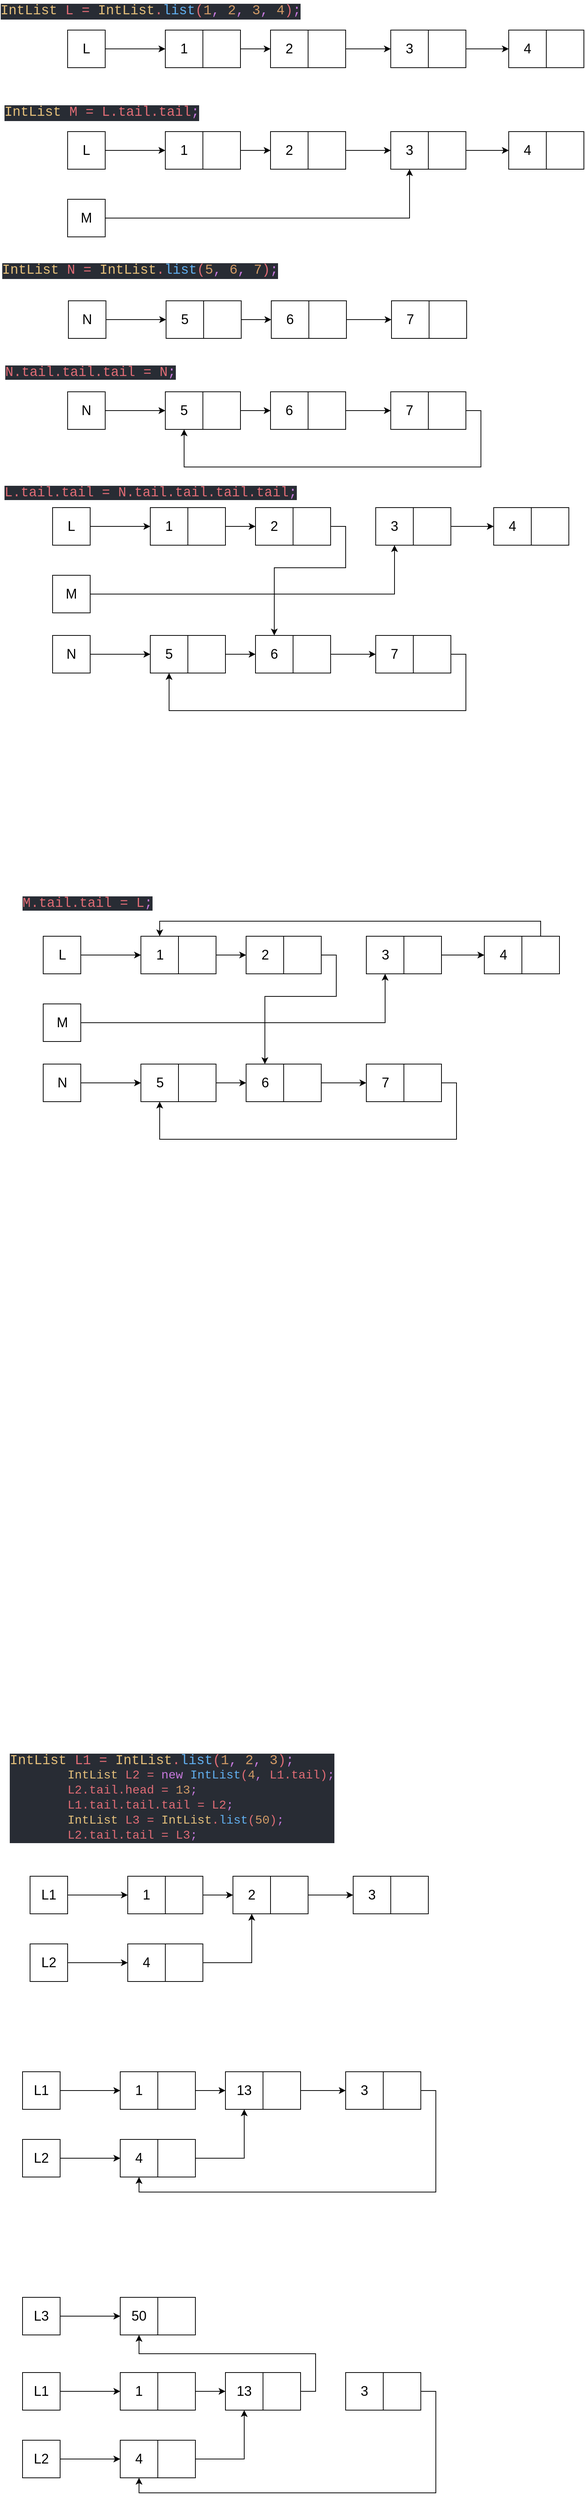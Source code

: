 <mxfile version="13.1.3">
    <diagram id="6hGFLwfOUW9BJ-s0fimq" name="Page-1">
        <mxGraphModel dx="873" dy="587" grid="1" gridSize="10" guides="1" tooltips="1" connect="1" arrows="1" fold="1" page="1" pageScale="1" pageWidth="827" pageHeight="1169" math="0" shadow="0">
            <root>
                <mxCell id="0"/>
                <mxCell id="1" parent="0"/>
                <mxCell id="6" value="" style="group;fontFamily=Helvetica;fontSize=18;" vertex="1" connectable="0" parent="1">
                    <mxGeometry x="230" y="85" width="100" height="50" as="geometry"/>
                </mxCell>
                <mxCell id="2" value="1" style="whiteSpace=wrap;html=1;fontFamily=Helvetica;fontSize=18;" vertex="1" parent="6">
                    <mxGeometry width="50" height="50" as="geometry"/>
                </mxCell>
                <mxCell id="3" value="" style="whiteSpace=wrap;html=1;fontFamily=Helvetica;fontSize=18;" vertex="1" parent="6">
                    <mxGeometry x="50" width="50" height="50" as="geometry"/>
                </mxCell>
                <mxCell id="8" value="2" style="whiteSpace=wrap;html=1;fontFamily=Helvetica;fontSize=18;" vertex="1" parent="1">
                    <mxGeometry x="370" y="85" width="50" height="50" as="geometry"/>
                </mxCell>
                <mxCell id="15" style="edgeStyle=orthogonalEdgeStyle;rounded=0;orthogonalLoop=1;jettySize=auto;html=1;exitX=1;exitY=0.5;exitDx=0;exitDy=0;entryX=0;entryY=0.5;entryDx=0;entryDy=0;fontFamily=Helvetica;fontSize=18;" edge="1" parent="1" source="9" target="10">
                    <mxGeometry relative="1" as="geometry"/>
                </mxCell>
                <mxCell id="9" value="" style="whiteSpace=wrap;html=1;fontFamily=Helvetica;fontSize=18;" vertex="1" parent="1">
                    <mxGeometry x="420" y="85" width="50" height="50" as="geometry"/>
                </mxCell>
                <mxCell id="10" value="3" style="whiteSpace=wrap;html=1;fontFamily=Helvetica;fontSize=18;" vertex="1" parent="1">
                    <mxGeometry x="530" y="85" width="50" height="50" as="geometry"/>
                </mxCell>
                <mxCell id="16" style="edgeStyle=orthogonalEdgeStyle;rounded=0;orthogonalLoop=1;jettySize=auto;html=1;exitX=1;exitY=0.5;exitDx=0;exitDy=0;entryX=0;entryY=0.5;entryDx=0;entryDy=0;fontFamily=Helvetica;fontSize=18;" edge="1" parent="1" source="11" target="12">
                    <mxGeometry relative="1" as="geometry"/>
                </mxCell>
                <mxCell id="11" value="" style="whiteSpace=wrap;html=1;fontFamily=Helvetica;fontSize=18;" vertex="1" parent="1">
                    <mxGeometry x="580" y="85" width="50" height="50" as="geometry"/>
                </mxCell>
                <mxCell id="12" value="4" style="whiteSpace=wrap;html=1;fontFamily=Helvetica;fontSize=18;" vertex="1" parent="1">
                    <mxGeometry x="687" y="85" width="50" height="50" as="geometry"/>
                </mxCell>
                <mxCell id="13" value="" style="whiteSpace=wrap;html=1;fontFamily=Helvetica;fontSize=18;" vertex="1" parent="1">
                    <mxGeometry x="737" y="85" width="50" height="50" as="geometry"/>
                </mxCell>
                <mxCell id="14" style="edgeStyle=orthogonalEdgeStyle;rounded=0;orthogonalLoop=1;jettySize=auto;html=1;entryX=0;entryY=0.5;entryDx=0;entryDy=0;fontFamily=Helvetica;fontSize=18;" edge="1" parent="1" source="3" target="8">
                    <mxGeometry relative="1" as="geometry"/>
                </mxCell>
                <mxCell id="17" value="&lt;div style=&quot;color: rgb(171 , 178 , 191) ; background-color: rgb(40 , 44 , 52) ; font-family: &amp;#34;consolas&amp;#34; , &amp;#34;courier new&amp;#34; , monospace ; line-height: 19px&quot;&gt;&lt;div&gt;&lt;font style=&quot;font-size: 18px&quot;&gt;&lt;span style=&quot;color: rgb(229 , 192 , 123)&quot;&gt;IntList&lt;/span&gt;&lt;span style=&quot;color: rgb(224 , 108 , 117)&quot;&gt;&amp;nbsp;&lt;/span&gt;&lt;span style=&quot;color: rgb(224 , 108 , 117)&quot;&gt;L&lt;/span&gt;&lt;span style=&quot;color: rgb(224 , 108 , 117)&quot;&gt;&amp;nbsp;=&amp;nbsp;&lt;/span&gt;&lt;span style=&quot;color: rgb(229 , 192 , 123)&quot;&gt;IntList&lt;/span&gt;&lt;span style=&quot;color: rgb(224 , 108 , 117)&quot;&gt;.&lt;/span&gt;&lt;span style=&quot;color: rgb(97 , 175 , 239)&quot;&gt;list&lt;/span&gt;&lt;span style=&quot;color: rgb(224 , 108 , 117)&quot;&gt;(&lt;/span&gt;&lt;span style=&quot;color: rgb(209 , 154 , 102)&quot;&gt;1&lt;/span&gt;&lt;span style=&quot;color: rgb(198 , 120 , 221)&quot;&gt;,&lt;/span&gt;&lt;span style=&quot;color: rgb(224 , 108 , 117)&quot;&gt;&amp;nbsp;&lt;/span&gt;&lt;span style=&quot;color: rgb(209 , 154 , 102)&quot;&gt;2&lt;/span&gt;&lt;span style=&quot;color: rgb(198 , 120 , 221)&quot;&gt;,&lt;/span&gt;&lt;span style=&quot;color: rgb(224 , 108 , 117)&quot;&gt;&amp;nbsp;&lt;/span&gt;&lt;span style=&quot;color: rgb(209 , 154 , 102)&quot;&gt;3&lt;/span&gt;&lt;span style=&quot;color: rgb(198 , 120 , 221)&quot;&gt;,&lt;/span&gt;&lt;span style=&quot;color: rgb(224 , 108 , 117)&quot;&gt;&amp;nbsp;&lt;/span&gt;&lt;span style=&quot;color: rgb(209 , 154 , 102)&quot;&gt;4&lt;/span&gt;&lt;span style=&quot;color: rgb(224 , 108 , 117)&quot;&gt;)&lt;/span&gt;&lt;span style=&quot;color: rgb(198 , 120 , 221)&quot;&gt;;&lt;/span&gt;&lt;/font&gt;&lt;/div&gt;&lt;div style=&quot;font-size: 14px&quot;&gt;&lt;span style=&quot;color: #e06c75&quot;&gt;&lt;/span&gt;&lt;/div&gt;&lt;/div&gt;" style="text;html=1;align=center;verticalAlign=middle;resizable=0;points=[];autosize=1;" vertex="1" parent="1">
                    <mxGeometry x="20" y="45" width="380" height="30" as="geometry"/>
                </mxCell>
                <mxCell id="18" value="&lt;div style=&quot;color: rgb(171 , 178 , 191) ; background-color: rgb(40 , 44 , 52) ; font-family: &amp;#34;consolas&amp;#34; , &amp;#34;courier new&amp;#34; , monospace ; line-height: 19px&quot;&gt;&lt;div&gt;&lt;font style=&quot;font-size: 18px&quot;&gt;&lt;span style=&quot;color: rgb(229 , 192 , 123)&quot;&gt;IntList&lt;/span&gt;&lt;span style=&quot;color: rgb(224 , 108 , 117)&quot;&gt;&amp;nbsp;&lt;/span&gt;&lt;span style=&quot;color: rgb(224 , 108 , 117)&quot;&gt;M&lt;/span&gt;&lt;span style=&quot;color: rgb(224 , 108 , 117)&quot;&gt;&amp;nbsp;=&amp;nbsp;&lt;/span&gt;&lt;span style=&quot;color: rgb(224 , 108 , 117)&quot;&gt;L&lt;/span&gt;&lt;span style=&quot;color: rgb(224 , 108 , 117)&quot;&gt;.&lt;/span&gt;&lt;span style=&quot;color: rgb(224 , 108 , 117)&quot;&gt;tail&lt;/span&gt;&lt;span style=&quot;color: rgb(224 , 108 , 117)&quot;&gt;.&lt;/span&gt;&lt;span style=&quot;color: rgb(224 , 108 , 117)&quot;&gt;tail&lt;/span&gt;&lt;span style=&quot;color: rgb(198 , 120 , 221)&quot;&gt;;&lt;/span&gt;&lt;/font&gt;&lt;/div&gt;&lt;div style=&quot;font-size: 14px&quot;&gt;&lt;span style=&quot;color: #e06c75&quot;&gt;&lt;/span&gt;&lt;/div&gt;&lt;/div&gt;" style="text;html=1;align=center;verticalAlign=middle;resizable=0;points=[];autosize=1;" vertex="1" parent="1">
                    <mxGeometry x="20" y="180" width="250" height="30" as="geometry"/>
                </mxCell>
                <mxCell id="20" style="edgeStyle=orthogonalEdgeStyle;rounded=0;orthogonalLoop=1;jettySize=auto;html=1;exitX=1;exitY=0.5;exitDx=0;exitDy=0;entryX=0;entryY=0.5;entryDx=0;entryDy=0;fontFamily=Helvetica;fontSize=18;" edge="1" parent="1" source="19" target="2">
                    <mxGeometry relative="1" as="geometry"/>
                </mxCell>
                <mxCell id="19" value="L" style="whiteSpace=wrap;html=1;fontFamily=Helvetica;fontSize=18;" vertex="1" parent="1">
                    <mxGeometry x="100" y="85" width="50" height="50" as="geometry"/>
                </mxCell>
                <mxCell id="34" value="&lt;div style=&quot;color: rgb(171 , 178 , 191) ; background-color: rgb(40 , 44 , 52) ; font-family: &amp;#34;consolas&amp;#34; , &amp;#34;courier new&amp;#34; , monospace ; line-height: 19px&quot;&gt;&lt;font style=&quot;font-size: 18px&quot;&gt;&lt;span style=&quot;color: rgb(229 , 192 , 123)&quot;&gt;IntList&lt;/span&gt;&lt;span style=&quot;color: rgb(224 , 108 , 117)&quot;&gt;&amp;nbsp;&lt;/span&gt;&lt;span style=&quot;color: rgb(224 , 108 , 117)&quot;&gt;N&lt;/span&gt;&lt;span style=&quot;color: rgb(224 , 108 , 117)&quot;&gt;&amp;nbsp;=&amp;nbsp;&lt;/span&gt;&lt;span style=&quot;color: rgb(229 , 192 , 123)&quot;&gt;IntList&lt;/span&gt;&lt;span style=&quot;color: rgb(224 , 108 , 117)&quot;&gt;.&lt;/span&gt;&lt;span style=&quot;color: rgb(97 , 175 , 239)&quot;&gt;list&lt;/span&gt;&lt;span style=&quot;color: rgb(224 , 108 , 117)&quot;&gt;(&lt;/span&gt;&lt;span style=&quot;color: rgb(209 , 154 , 102)&quot;&gt;5&lt;/span&gt;&lt;span style=&quot;color: rgb(198 , 120 , 221)&quot;&gt;,&lt;/span&gt;&lt;span style=&quot;color: rgb(224 , 108 , 117)&quot;&gt;&amp;nbsp;&lt;/span&gt;&lt;span style=&quot;color: rgb(209 , 154 , 102)&quot;&gt;6&lt;/span&gt;&lt;span style=&quot;color: rgb(198 , 120 , 221)&quot;&gt;,&lt;/span&gt;&lt;span style=&quot;color: rgb(224 , 108 , 117)&quot;&gt;&amp;nbsp;&lt;/span&gt;&lt;span style=&quot;color: rgb(209 , 154 , 102)&quot;&gt;7&lt;/span&gt;&lt;span style=&quot;color: rgb(224 , 108 , 117)&quot;&gt;)&lt;/span&gt;&lt;span style=&quot;color: rgb(198 , 120 , 221)&quot;&gt;;&lt;/span&gt;&lt;/font&gt;&lt;/div&gt;" style="text;html=1;align=center;verticalAlign=middle;resizable=0;points=[];autosize=1;" vertex="1" parent="1">
                    <mxGeometry x="21" y="390" width="350" height="30" as="geometry"/>
                </mxCell>
                <mxCell id="36" value="" style="group;fontFamily=Helvetica;fontSize=18;" vertex="1" connectable="0" parent="1">
                    <mxGeometry x="231" y="445" width="100" height="50" as="geometry"/>
                </mxCell>
                <mxCell id="37" value="5" style="whiteSpace=wrap;html=1;fontFamily=Helvetica;fontSize=18;" vertex="1" parent="36">
                    <mxGeometry width="50" height="50" as="geometry"/>
                </mxCell>
                <mxCell id="38" value="" style="whiteSpace=wrap;html=1;fontFamily=Helvetica;fontSize=18;" vertex="1" parent="36">
                    <mxGeometry x="50" width="50" height="50" as="geometry"/>
                </mxCell>
                <mxCell id="39" value="6" style="whiteSpace=wrap;html=1;fontFamily=Helvetica;fontSize=18;" vertex="1" parent="1">
                    <mxGeometry x="371" y="445" width="50" height="50" as="geometry"/>
                </mxCell>
                <mxCell id="40" style="edgeStyle=orthogonalEdgeStyle;rounded=0;orthogonalLoop=1;jettySize=auto;html=1;exitX=1;exitY=0.5;exitDx=0;exitDy=0;entryX=0;entryY=0.5;entryDx=0;entryDy=0;fontFamily=Helvetica;fontSize=18;" edge="1" parent="1" source="41" target="42">
                    <mxGeometry relative="1" as="geometry"/>
                </mxCell>
                <mxCell id="41" value="" style="whiteSpace=wrap;html=1;fontFamily=Helvetica;fontSize=18;" vertex="1" parent="1">
                    <mxGeometry x="421" y="445" width="50" height="50" as="geometry"/>
                </mxCell>
                <mxCell id="42" value="7" style="whiteSpace=wrap;html=1;fontFamily=Helvetica;fontSize=18;" vertex="1" parent="1">
                    <mxGeometry x="531" y="445" width="50" height="50" as="geometry"/>
                </mxCell>
                <mxCell id="43" value="" style="whiteSpace=wrap;html=1;fontFamily=Helvetica;fontSize=18;" vertex="1" parent="1">
                    <mxGeometry x="581" y="445" width="50" height="50" as="geometry"/>
                </mxCell>
                <mxCell id="44" style="edgeStyle=orthogonalEdgeStyle;rounded=0;orthogonalLoop=1;jettySize=auto;html=1;entryX=0;entryY=0.5;entryDx=0;entryDy=0;fontFamily=Helvetica;fontSize=18;" edge="1" parent="1" source="38" target="39">
                    <mxGeometry relative="1" as="geometry"/>
                </mxCell>
                <mxCell id="45" style="edgeStyle=orthogonalEdgeStyle;rounded=0;orthogonalLoop=1;jettySize=auto;html=1;exitX=1;exitY=0.5;exitDx=0;exitDy=0;entryX=0;entryY=0.5;entryDx=0;entryDy=0;fontFamily=Helvetica;fontSize=18;" edge="1" parent="1" source="46" target="37">
                    <mxGeometry relative="1" as="geometry"/>
                </mxCell>
                <mxCell id="46" value="N" style="whiteSpace=wrap;html=1;fontFamily=Helvetica;fontSize=18;" vertex="1" parent="1">
                    <mxGeometry x="101" y="445" width="50" height="50" as="geometry"/>
                </mxCell>
                <mxCell id="47" value="&lt;div style=&quot;color: rgb(171 , 178 , 191) ; background-color: rgb(40 , 44 , 52) ; font-family: &amp;#34;consolas&amp;#34; , &amp;#34;courier new&amp;#34; , monospace ; line-height: 19px&quot;&gt;&lt;font style=&quot;font-size: 18px&quot;&gt;&lt;span style=&quot;color: rgb(224 , 108 , 117)&quot;&gt;N&lt;/span&gt;&lt;span style=&quot;color: rgb(224 , 108 , 117)&quot;&gt;.&lt;/span&gt;&lt;span style=&quot;color: rgb(224 , 108 , 117)&quot;&gt;tail&lt;/span&gt;&lt;span style=&quot;color: rgb(224 , 108 , 117)&quot;&gt;.&lt;/span&gt;&lt;span style=&quot;color: rgb(224 , 108 , 117)&quot;&gt;tail&lt;/span&gt;&lt;span style=&quot;color: rgb(224 , 108 , 117)&quot;&gt;.&lt;/span&gt;&lt;span style=&quot;color: rgb(224 , 108 , 117)&quot;&gt;tail&lt;/span&gt;&lt;span style=&quot;color: rgb(224 , 108 , 117)&quot;&gt;&amp;nbsp;=&amp;nbsp;&lt;/span&gt;&lt;span style=&quot;color: rgb(224 , 108 , 117)&quot;&gt;N&lt;/span&gt;&lt;span style=&quot;color: rgb(198 , 120 , 221)&quot;&gt;;&lt;/span&gt;&lt;/font&gt;&lt;/div&gt;" style="text;html=1;align=center;verticalAlign=middle;resizable=0;points=[];autosize=1;fontSize=18;fontFamily=Helvetica;" vertex="1" parent="1">
                    <mxGeometry x="20" y="530" width="220" height="20" as="geometry"/>
                </mxCell>
                <mxCell id="64" value="" style="group;fontFamily=Helvetica;fontSize=18;" vertex="1" connectable="0" parent="1">
                    <mxGeometry x="230" y="566" width="100" height="50" as="geometry"/>
                </mxCell>
                <mxCell id="65" value="5" style="whiteSpace=wrap;html=1;fontFamily=Helvetica;fontSize=18;" vertex="1" parent="64">
                    <mxGeometry width="50" height="50" as="geometry"/>
                </mxCell>
                <mxCell id="66" value="" style="whiteSpace=wrap;html=1;fontFamily=Helvetica;fontSize=18;" vertex="1" parent="64">
                    <mxGeometry x="50" width="50" height="50" as="geometry"/>
                </mxCell>
                <mxCell id="67" value="6" style="whiteSpace=wrap;html=1;fontFamily=Helvetica;fontSize=18;" vertex="1" parent="1">
                    <mxGeometry x="370" y="566" width="50" height="50" as="geometry"/>
                </mxCell>
                <mxCell id="68" style="edgeStyle=orthogonalEdgeStyle;rounded=0;orthogonalLoop=1;jettySize=auto;html=1;exitX=1;exitY=0.5;exitDx=0;exitDy=0;entryX=0;entryY=0.5;entryDx=0;entryDy=0;fontFamily=Helvetica;fontSize=18;" edge="1" parent="1" source="69" target="70">
                    <mxGeometry relative="1" as="geometry"/>
                </mxCell>
                <mxCell id="69" value="" style="whiteSpace=wrap;html=1;fontFamily=Helvetica;fontSize=18;" vertex="1" parent="1">
                    <mxGeometry x="420" y="566" width="50" height="50" as="geometry"/>
                </mxCell>
                <mxCell id="70" value="7" style="whiteSpace=wrap;html=1;fontFamily=Helvetica;fontSize=18;" vertex="1" parent="1">
                    <mxGeometry x="530" y="566" width="50" height="50" as="geometry"/>
                </mxCell>
                <mxCell id="76" style="edgeStyle=orthogonalEdgeStyle;rounded=0;orthogonalLoop=1;jettySize=auto;html=1;exitX=1;exitY=0.5;exitDx=0;exitDy=0;entryX=0.5;entryY=1;entryDx=0;entryDy=0;fontFamily=Helvetica;fontSize=18;" edge="1" parent="1" source="71" target="65">
                    <mxGeometry relative="1" as="geometry">
                        <Array as="points">
                            <mxPoint x="650" y="591"/>
                            <mxPoint x="650" y="666"/>
                            <mxPoint x="255" y="666"/>
                        </Array>
                    </mxGeometry>
                </mxCell>
                <mxCell id="71" value="" style="whiteSpace=wrap;html=1;fontFamily=Helvetica;fontSize=18;" vertex="1" parent="1">
                    <mxGeometry x="580" y="566" width="50" height="50" as="geometry"/>
                </mxCell>
                <mxCell id="72" style="edgeStyle=orthogonalEdgeStyle;rounded=0;orthogonalLoop=1;jettySize=auto;html=1;entryX=0;entryY=0.5;entryDx=0;entryDy=0;fontFamily=Helvetica;fontSize=18;" edge="1" parent="1" source="66" target="67">
                    <mxGeometry relative="1" as="geometry"/>
                </mxCell>
                <mxCell id="73" style="edgeStyle=orthogonalEdgeStyle;rounded=0;orthogonalLoop=1;jettySize=auto;html=1;exitX=1;exitY=0.5;exitDx=0;exitDy=0;entryX=0;entryY=0.5;entryDx=0;entryDy=0;fontFamily=Helvetica;fontSize=18;" edge="1" parent="1" source="74" target="65">
                    <mxGeometry relative="1" as="geometry"/>
                </mxCell>
                <mxCell id="74" value="N" style="whiteSpace=wrap;html=1;fontFamily=Helvetica;fontSize=18;" vertex="1" parent="1">
                    <mxGeometry x="100" y="566" width="50" height="50" as="geometry"/>
                </mxCell>
                <mxCell id="77" value="&lt;div style=&quot;color: rgb(171 , 178 , 191) ; background-color: rgb(40 , 44 , 52) ; font-family: &amp;#34;consolas&amp;#34; , &amp;#34;courier new&amp;#34; , monospace ; line-height: 19px&quot;&gt;&lt;font style=&quot;font-size: 18px&quot;&gt;&lt;span style=&quot;color: rgb(224 , 108 , 117)&quot;&gt;L&lt;/span&gt;&lt;span style=&quot;color: rgb(224 , 108 , 117)&quot;&gt;.&lt;/span&gt;&lt;span style=&quot;color: rgb(224 , 108 , 117)&quot;&gt;tail&lt;/span&gt;&lt;span style=&quot;color: rgb(224 , 108 , 117)&quot;&gt;.&lt;/span&gt;&lt;span style=&quot;color: rgb(224 , 108 , 117)&quot;&gt;tail&lt;/span&gt;&lt;span style=&quot;color: rgb(224 , 108 , 117)&quot;&gt;&amp;nbsp;=&amp;nbsp;&lt;/span&gt;&lt;span style=&quot;color: rgb(224 , 108 , 117)&quot;&gt;N&lt;/span&gt;&lt;span style=&quot;color: rgb(224 , 108 , 117)&quot;&gt;.&lt;/span&gt;&lt;span style=&quot;color: rgb(224 , 108 , 117)&quot;&gt;tail&lt;/span&gt;&lt;span style=&quot;color: rgb(224 , 108 , 117)&quot;&gt;.&lt;/span&gt;&lt;span style=&quot;color: rgb(224 , 108 , 117)&quot;&gt;tail&lt;/span&gt;&lt;span style=&quot;color: rgb(224 , 108 , 117)&quot;&gt;.&lt;/span&gt;&lt;span style=&quot;color: rgb(224 , 108 , 117)&quot;&gt;tail&lt;/span&gt;&lt;span style=&quot;color: rgb(224 , 108 , 117)&quot;&gt;.&lt;/span&gt;&lt;span style=&quot;color: rgb(224 , 108 , 117)&quot;&gt;tail&lt;/span&gt;&lt;span style=&quot;color: rgb(198 , 120 , 221)&quot;&gt;;&lt;/span&gt;&lt;/font&gt;&lt;/div&gt;" style="text;html=1;align=center;verticalAlign=middle;resizable=0;points=[];autosize=1;fontSize=18;fontFamily=Helvetica;" vertex="1" parent="1">
                    <mxGeometry x="25" y="690" width="370" height="20" as="geometry"/>
                </mxCell>
                <mxCell id="113" value="" style="group;fontFamily=Helvetica;fontSize=18;" vertex="1" connectable="0" parent="1">
                    <mxGeometry x="230" y="220" width="100" height="50" as="geometry"/>
                </mxCell>
                <mxCell id="114" value="1" style="whiteSpace=wrap;html=1;fontFamily=Helvetica;fontSize=18;" vertex="1" parent="113">
                    <mxGeometry width="50" height="50" as="geometry"/>
                </mxCell>
                <mxCell id="115" value="" style="whiteSpace=wrap;html=1;fontFamily=Helvetica;fontSize=18;" vertex="1" parent="113">
                    <mxGeometry x="50" width="50" height="50" as="geometry"/>
                </mxCell>
                <mxCell id="116" value="2" style="whiteSpace=wrap;html=1;fontFamily=Helvetica;fontSize=18;" vertex="1" parent="1">
                    <mxGeometry x="370" y="220" width="50" height="50" as="geometry"/>
                </mxCell>
                <mxCell id="117" style="edgeStyle=orthogonalEdgeStyle;rounded=0;orthogonalLoop=1;jettySize=auto;html=1;exitX=1;exitY=0.5;exitDx=0;exitDy=0;entryX=0;entryY=0.5;entryDx=0;entryDy=0;fontFamily=Helvetica;fontSize=18;" edge="1" parent="1" source="118" target="119">
                    <mxGeometry relative="1" as="geometry"/>
                </mxCell>
                <mxCell id="118" value="" style="whiteSpace=wrap;html=1;fontFamily=Helvetica;fontSize=18;" vertex="1" parent="1">
                    <mxGeometry x="420" y="220" width="50" height="50" as="geometry"/>
                </mxCell>
                <mxCell id="119" value="3" style="whiteSpace=wrap;html=1;fontFamily=Helvetica;fontSize=18;" vertex="1" parent="1">
                    <mxGeometry x="530" y="220" width="50" height="50" as="geometry"/>
                </mxCell>
                <mxCell id="120" style="edgeStyle=orthogonalEdgeStyle;rounded=0;orthogonalLoop=1;jettySize=auto;html=1;exitX=1;exitY=0.5;exitDx=0;exitDy=0;entryX=0;entryY=0.5;entryDx=0;entryDy=0;fontFamily=Helvetica;fontSize=18;" edge="1" parent="1" source="121" target="122">
                    <mxGeometry relative="1" as="geometry"/>
                </mxCell>
                <mxCell id="121" value="" style="whiteSpace=wrap;html=1;fontFamily=Helvetica;fontSize=18;" vertex="1" parent="1">
                    <mxGeometry x="580" y="220" width="50" height="50" as="geometry"/>
                </mxCell>
                <mxCell id="122" value="4" style="whiteSpace=wrap;html=1;fontFamily=Helvetica;fontSize=18;" vertex="1" parent="1">
                    <mxGeometry x="687" y="220" width="50" height="50" as="geometry"/>
                </mxCell>
                <mxCell id="123" value="" style="whiteSpace=wrap;html=1;fontFamily=Helvetica;fontSize=18;" vertex="1" parent="1">
                    <mxGeometry x="737" y="220" width="50" height="50" as="geometry"/>
                </mxCell>
                <mxCell id="124" style="edgeStyle=orthogonalEdgeStyle;rounded=0;orthogonalLoop=1;jettySize=auto;html=1;entryX=0;entryY=0.5;entryDx=0;entryDy=0;fontFamily=Helvetica;fontSize=18;" edge="1" parent="1" source="115" target="116">
                    <mxGeometry relative="1" as="geometry"/>
                </mxCell>
                <mxCell id="125" style="edgeStyle=orthogonalEdgeStyle;rounded=0;orthogonalLoop=1;jettySize=auto;html=1;exitX=1;exitY=0.5;exitDx=0;exitDy=0;entryX=0;entryY=0.5;entryDx=0;entryDy=0;fontFamily=Helvetica;fontSize=18;" edge="1" parent="1" source="126" target="114">
                    <mxGeometry relative="1" as="geometry"/>
                </mxCell>
                <mxCell id="126" value="L" style="whiteSpace=wrap;html=1;fontFamily=Helvetica;fontSize=18;" vertex="1" parent="1">
                    <mxGeometry x="100" y="220" width="50" height="50" as="geometry"/>
                </mxCell>
                <mxCell id="129" style="edgeStyle=orthogonalEdgeStyle;rounded=0;orthogonalLoop=1;jettySize=auto;html=1;exitX=1;exitY=0.5;exitDx=0;exitDy=0;entryX=0.5;entryY=1;entryDx=0;entryDy=0;fontFamily=Helvetica;fontSize=18;" edge="1" parent="1" source="127" target="119">
                    <mxGeometry relative="1" as="geometry"/>
                </mxCell>
                <mxCell id="127" value="M" style="whiteSpace=wrap;html=1;fontFamily=Helvetica;fontSize=18;" vertex="1" parent="1">
                    <mxGeometry x="100" y="310" width="50" height="50" as="geometry"/>
                </mxCell>
                <mxCell id="130" value="" style="group;fontFamily=Helvetica;fontSize=18;" vertex="1" connectable="0" parent="1">
                    <mxGeometry x="210" y="720" width="100" height="50" as="geometry"/>
                </mxCell>
                <mxCell id="131" value="1" style="whiteSpace=wrap;html=1;fontFamily=Helvetica;fontSize=18;" vertex="1" parent="130">
                    <mxGeometry width="50" height="50" as="geometry"/>
                </mxCell>
                <mxCell id="132" value="" style="whiteSpace=wrap;html=1;fontFamily=Helvetica;fontSize=18;" vertex="1" parent="130">
                    <mxGeometry x="50" width="50" height="50" as="geometry"/>
                </mxCell>
                <mxCell id="133" value="2" style="whiteSpace=wrap;html=1;fontFamily=Helvetica;fontSize=18;" vertex="1" parent="1">
                    <mxGeometry x="350" y="720" width="50" height="50" as="geometry"/>
                </mxCell>
                <mxCell id="134" style="edgeStyle=orthogonalEdgeStyle;rounded=0;orthogonalLoop=1;jettySize=auto;html=1;exitX=1;exitY=0.5;exitDx=0;exitDy=0;entryX=0.5;entryY=0;entryDx=0;entryDy=0;fontFamily=Helvetica;fontSize=18;" edge="1" parent="1" source="135" target="149">
                    <mxGeometry relative="1" as="geometry">
                        <Array as="points">
                            <mxPoint x="470" y="745"/>
                            <mxPoint x="470" y="800"/>
                            <mxPoint x="375" y="800"/>
                        </Array>
                    </mxGeometry>
                </mxCell>
                <mxCell id="135" value="" style="whiteSpace=wrap;html=1;fontFamily=Helvetica;fontSize=18;" vertex="1" parent="1">
                    <mxGeometry x="400" y="720" width="50" height="50" as="geometry"/>
                </mxCell>
                <mxCell id="136" value="3" style="whiteSpace=wrap;html=1;fontFamily=Helvetica;fontSize=18;" vertex="1" parent="1">
                    <mxGeometry x="510" y="720" width="50" height="50" as="geometry"/>
                </mxCell>
                <mxCell id="137" style="edgeStyle=orthogonalEdgeStyle;rounded=0;orthogonalLoop=1;jettySize=auto;html=1;exitX=1;exitY=0.5;exitDx=0;exitDy=0;entryX=0;entryY=0.5;entryDx=0;entryDy=0;fontFamily=Helvetica;fontSize=18;" edge="1" parent="1" source="138" target="139">
                    <mxGeometry relative="1" as="geometry"/>
                </mxCell>
                <mxCell id="138" value="" style="whiteSpace=wrap;html=1;fontFamily=Helvetica;fontSize=18;" vertex="1" parent="1">
                    <mxGeometry x="560" y="720" width="50" height="50" as="geometry"/>
                </mxCell>
                <mxCell id="139" value="4" style="whiteSpace=wrap;html=1;fontFamily=Helvetica;fontSize=18;" vertex="1" parent="1">
                    <mxGeometry x="667" y="720" width="50" height="50" as="geometry"/>
                </mxCell>
                <mxCell id="140" value="" style="whiteSpace=wrap;html=1;fontFamily=Helvetica;fontSize=18;" vertex="1" parent="1">
                    <mxGeometry x="717" y="720" width="50" height="50" as="geometry"/>
                </mxCell>
                <mxCell id="141" style="edgeStyle=orthogonalEdgeStyle;rounded=0;orthogonalLoop=1;jettySize=auto;html=1;entryX=0;entryY=0.5;entryDx=0;entryDy=0;fontFamily=Helvetica;fontSize=18;" edge="1" parent="1" source="132" target="133">
                    <mxGeometry relative="1" as="geometry"/>
                </mxCell>
                <mxCell id="142" style="edgeStyle=orthogonalEdgeStyle;rounded=0;orthogonalLoop=1;jettySize=auto;html=1;exitX=1;exitY=0.5;exitDx=0;exitDy=0;entryX=0;entryY=0.5;entryDx=0;entryDy=0;fontFamily=Helvetica;fontSize=18;" edge="1" parent="1" source="143" target="131">
                    <mxGeometry relative="1" as="geometry"/>
                </mxCell>
                <mxCell id="143" value="L" style="whiteSpace=wrap;html=1;fontFamily=Helvetica;fontSize=18;" vertex="1" parent="1">
                    <mxGeometry x="80" y="720" width="50" height="50" as="geometry"/>
                </mxCell>
                <mxCell id="144" style="edgeStyle=orthogonalEdgeStyle;rounded=0;orthogonalLoop=1;jettySize=auto;html=1;exitX=1;exitY=0.5;exitDx=0;exitDy=0;entryX=0.5;entryY=1;entryDx=0;entryDy=0;fontFamily=Helvetica;fontSize=18;" edge="1" parent="1" source="145" target="136">
                    <mxGeometry relative="1" as="geometry"/>
                </mxCell>
                <mxCell id="145" value="M" style="whiteSpace=wrap;html=1;fontFamily=Helvetica;fontSize=18;" vertex="1" parent="1">
                    <mxGeometry x="80" y="810" width="50" height="50" as="geometry"/>
                </mxCell>
                <mxCell id="146" value="" style="group;fontFamily=Helvetica;fontSize=18;" vertex="1" connectable="0" parent="1">
                    <mxGeometry x="210" y="890" width="100" height="50" as="geometry"/>
                </mxCell>
                <mxCell id="147" value="5" style="whiteSpace=wrap;html=1;fontFamily=Helvetica;fontSize=18;" vertex="1" parent="146">
                    <mxGeometry width="50" height="50" as="geometry"/>
                </mxCell>
                <mxCell id="148" value="" style="whiteSpace=wrap;html=1;fontFamily=Helvetica;fontSize=18;" vertex="1" parent="146">
                    <mxGeometry x="50" width="50" height="50" as="geometry"/>
                </mxCell>
                <mxCell id="149" value="6" style="whiteSpace=wrap;html=1;fontFamily=Helvetica;fontSize=18;" vertex="1" parent="1">
                    <mxGeometry x="350" y="890" width="50" height="50" as="geometry"/>
                </mxCell>
                <mxCell id="150" style="edgeStyle=orthogonalEdgeStyle;rounded=0;orthogonalLoop=1;jettySize=auto;html=1;exitX=1;exitY=0.5;exitDx=0;exitDy=0;entryX=0;entryY=0.5;entryDx=0;entryDy=0;fontFamily=Helvetica;fontSize=18;" edge="1" parent="1" source="151" target="152">
                    <mxGeometry relative="1" as="geometry"/>
                </mxCell>
                <mxCell id="151" value="" style="whiteSpace=wrap;html=1;fontFamily=Helvetica;fontSize=18;" vertex="1" parent="1">
                    <mxGeometry x="400" y="890" width="50" height="50" as="geometry"/>
                </mxCell>
                <mxCell id="152" value="7" style="whiteSpace=wrap;html=1;fontFamily=Helvetica;fontSize=18;" vertex="1" parent="1">
                    <mxGeometry x="510" y="890" width="50" height="50" as="geometry"/>
                </mxCell>
                <mxCell id="153" style="edgeStyle=orthogonalEdgeStyle;rounded=0;orthogonalLoop=1;jettySize=auto;html=1;exitX=1;exitY=0.5;exitDx=0;exitDy=0;entryX=0.5;entryY=1;entryDx=0;entryDy=0;fontFamily=Helvetica;fontSize=18;" edge="1" parent="1" source="154" target="147">
                    <mxGeometry relative="1" as="geometry">
                        <Array as="points">
                            <mxPoint x="630" y="915"/>
                            <mxPoint x="630" y="990"/>
                            <mxPoint x="235" y="990"/>
                        </Array>
                    </mxGeometry>
                </mxCell>
                <mxCell id="154" value="" style="whiteSpace=wrap;html=1;fontFamily=Helvetica;fontSize=18;" vertex="1" parent="1">
                    <mxGeometry x="560" y="890" width="50" height="50" as="geometry"/>
                </mxCell>
                <mxCell id="155" style="edgeStyle=orthogonalEdgeStyle;rounded=0;orthogonalLoop=1;jettySize=auto;html=1;entryX=0;entryY=0.5;entryDx=0;entryDy=0;fontFamily=Helvetica;fontSize=18;" edge="1" parent="1" source="148" target="149">
                    <mxGeometry relative="1" as="geometry"/>
                </mxCell>
                <mxCell id="156" style="edgeStyle=orthogonalEdgeStyle;rounded=0;orthogonalLoop=1;jettySize=auto;html=1;exitX=1;exitY=0.5;exitDx=0;exitDy=0;entryX=0;entryY=0.5;entryDx=0;entryDy=0;fontFamily=Helvetica;fontSize=18;" edge="1" parent="1" source="157" target="147">
                    <mxGeometry relative="1" as="geometry"/>
                </mxCell>
                <mxCell id="157" value="N" style="whiteSpace=wrap;html=1;fontFamily=Helvetica;fontSize=18;" vertex="1" parent="1">
                    <mxGeometry x="80" y="890" width="50" height="50" as="geometry"/>
                </mxCell>
                <mxCell id="158" value="&lt;div style=&quot;color: rgb(171 , 178 , 191) ; background-color: rgb(40 , 44 , 52) ; font-family: &amp;#34;consolas&amp;#34; , &amp;#34;courier new&amp;#34; , monospace ; font-weight: normal ; line-height: 19px&quot;&gt;&lt;div&gt;&lt;font style=&quot;font-size: 18px&quot;&gt;&lt;span style=&quot;color: rgb(224 , 108 , 117)&quot;&gt;M&lt;/span&gt;&lt;span style=&quot;color: rgb(224 , 108 , 117)&quot;&gt;.&lt;/span&gt;&lt;span style=&quot;color: rgb(224 , 108 , 117)&quot;&gt;tail&lt;/span&gt;&lt;span style=&quot;color: rgb(224 , 108 , 117)&quot;&gt;.&lt;/span&gt;&lt;span style=&quot;color: rgb(224 , 108 , 117)&quot;&gt;tail&lt;/span&gt;&lt;span style=&quot;color: rgb(224 , 108 , 117)&quot;&gt;&amp;nbsp;=&amp;nbsp;&lt;/span&gt;&lt;span style=&quot;color: rgb(224 , 108 , 117)&quot;&gt;L&lt;/span&gt;&lt;span style=&quot;color: rgb(198 , 120 , 221)&quot;&gt;;&lt;/span&gt;&lt;/font&gt;&lt;/div&gt;&lt;div style=&quot;font-size: 14px&quot;&gt;&lt;span style=&quot;color: #e06c75&quot;&gt;&lt;/span&gt;&lt;/div&gt;&lt;/div&gt;" style="text;whiteSpace=wrap;html=1;fontSize=18;fontFamily=Helvetica;" vertex="1" parent="1">
                    <mxGeometry x="37.5" y="1230" width="210" height="30" as="geometry"/>
                </mxCell>
                <mxCell id="160" value="" style="group;fontFamily=Helvetica;fontSize=18;" vertex="1" connectable="0" parent="1">
                    <mxGeometry x="197.5" y="1290" width="100" height="50" as="geometry"/>
                </mxCell>
                <mxCell id="161" value="1" style="whiteSpace=wrap;html=1;fontFamily=Helvetica;fontSize=18;" vertex="1" parent="160">
                    <mxGeometry width="50" height="50" as="geometry"/>
                </mxCell>
                <mxCell id="162" value="" style="whiteSpace=wrap;html=1;fontFamily=Helvetica;fontSize=18;" vertex="1" parent="160">
                    <mxGeometry x="50" width="50" height="50" as="geometry"/>
                </mxCell>
                <mxCell id="163" value="2" style="whiteSpace=wrap;html=1;fontFamily=Helvetica;fontSize=18;" vertex="1" parent="1">
                    <mxGeometry x="337.5" y="1290" width="50" height="50" as="geometry"/>
                </mxCell>
                <mxCell id="164" style="edgeStyle=orthogonalEdgeStyle;rounded=0;orthogonalLoop=1;jettySize=auto;html=1;exitX=1;exitY=0.5;exitDx=0;exitDy=0;entryX=0.5;entryY=0;entryDx=0;entryDy=0;fontFamily=Helvetica;fontSize=18;" edge="1" parent="1" source="165" target="179">
                    <mxGeometry relative="1" as="geometry">
                        <Array as="points">
                            <mxPoint x="457.5" y="1315"/>
                            <mxPoint x="457.5" y="1370"/>
                            <mxPoint x="362.5" y="1370"/>
                        </Array>
                    </mxGeometry>
                </mxCell>
                <mxCell id="165" value="" style="whiteSpace=wrap;html=1;fontFamily=Helvetica;fontSize=18;" vertex="1" parent="1">
                    <mxGeometry x="387.5" y="1290" width="50" height="50" as="geometry"/>
                </mxCell>
                <mxCell id="166" value="3" style="whiteSpace=wrap;html=1;fontFamily=Helvetica;fontSize=18;" vertex="1" parent="1">
                    <mxGeometry x="497.5" y="1290" width="50" height="50" as="geometry"/>
                </mxCell>
                <mxCell id="167" style="edgeStyle=orthogonalEdgeStyle;rounded=0;orthogonalLoop=1;jettySize=auto;html=1;exitX=1;exitY=0.5;exitDx=0;exitDy=0;entryX=0;entryY=0.5;entryDx=0;entryDy=0;fontFamily=Helvetica;fontSize=18;" edge="1" parent="1" source="168" target="169">
                    <mxGeometry relative="1" as="geometry"/>
                </mxCell>
                <mxCell id="168" value="" style="whiteSpace=wrap;html=1;fontFamily=Helvetica;fontSize=18;" vertex="1" parent="1">
                    <mxGeometry x="547.5" y="1290" width="50" height="50" as="geometry"/>
                </mxCell>
                <mxCell id="169" value="4" style="whiteSpace=wrap;html=1;fontFamily=Helvetica;fontSize=18;" vertex="1" parent="1">
                    <mxGeometry x="654.5" y="1290" width="50" height="50" as="geometry"/>
                </mxCell>
                <mxCell id="188" style="edgeStyle=orthogonalEdgeStyle;rounded=0;orthogonalLoop=1;jettySize=auto;html=1;exitX=0.5;exitY=0;exitDx=0;exitDy=0;entryX=0.5;entryY=0;entryDx=0;entryDy=0;fontFamily=Helvetica;fontSize=18;" edge="1" parent="1" source="170" target="161">
                    <mxGeometry relative="1" as="geometry"/>
                </mxCell>
                <mxCell id="170" value="" style="whiteSpace=wrap;html=1;fontFamily=Helvetica;fontSize=18;" vertex="1" parent="1">
                    <mxGeometry x="704.5" y="1290" width="50" height="50" as="geometry"/>
                </mxCell>
                <mxCell id="171" style="edgeStyle=orthogonalEdgeStyle;rounded=0;orthogonalLoop=1;jettySize=auto;html=1;entryX=0;entryY=0.5;entryDx=0;entryDy=0;fontFamily=Helvetica;fontSize=18;" edge="1" parent="1" source="162" target="163">
                    <mxGeometry relative="1" as="geometry"/>
                </mxCell>
                <mxCell id="172" style="edgeStyle=orthogonalEdgeStyle;rounded=0;orthogonalLoop=1;jettySize=auto;html=1;exitX=1;exitY=0.5;exitDx=0;exitDy=0;entryX=0;entryY=0.5;entryDx=0;entryDy=0;fontFamily=Helvetica;fontSize=18;" edge="1" parent="1" source="173" target="161">
                    <mxGeometry relative="1" as="geometry"/>
                </mxCell>
                <mxCell id="173" value="L" style="whiteSpace=wrap;html=1;fontFamily=Helvetica;fontSize=18;" vertex="1" parent="1">
                    <mxGeometry x="67.5" y="1290" width="50" height="50" as="geometry"/>
                </mxCell>
                <mxCell id="174" style="edgeStyle=orthogonalEdgeStyle;rounded=0;orthogonalLoop=1;jettySize=auto;html=1;exitX=1;exitY=0.5;exitDx=0;exitDy=0;entryX=0.5;entryY=1;entryDx=0;entryDy=0;fontFamily=Helvetica;fontSize=18;" edge="1" parent="1" source="175" target="166">
                    <mxGeometry relative="1" as="geometry"/>
                </mxCell>
                <mxCell id="175" value="M" style="whiteSpace=wrap;html=1;fontFamily=Helvetica;fontSize=18;" vertex="1" parent="1">
                    <mxGeometry x="67.5" y="1380" width="50" height="50" as="geometry"/>
                </mxCell>
                <mxCell id="176" value="" style="group;fontFamily=Helvetica;fontSize=18;" vertex="1" connectable="0" parent="1">
                    <mxGeometry x="197.5" y="1460" width="100" height="50" as="geometry"/>
                </mxCell>
                <mxCell id="177" value="5" style="whiteSpace=wrap;html=1;fontFamily=Helvetica;fontSize=18;" vertex="1" parent="176">
                    <mxGeometry width="50" height="50" as="geometry"/>
                </mxCell>
                <mxCell id="178" value="" style="whiteSpace=wrap;html=1;fontFamily=Helvetica;fontSize=18;" vertex="1" parent="176">
                    <mxGeometry x="50" width="50" height="50" as="geometry"/>
                </mxCell>
                <mxCell id="179" value="6" style="whiteSpace=wrap;html=1;fontFamily=Helvetica;fontSize=18;" vertex="1" parent="1">
                    <mxGeometry x="337.5" y="1460" width="50" height="50" as="geometry"/>
                </mxCell>
                <mxCell id="180" style="edgeStyle=orthogonalEdgeStyle;rounded=0;orthogonalLoop=1;jettySize=auto;html=1;exitX=1;exitY=0.5;exitDx=0;exitDy=0;entryX=0;entryY=0.5;entryDx=0;entryDy=0;fontFamily=Helvetica;fontSize=18;" edge="1" parent="1" source="181" target="182">
                    <mxGeometry relative="1" as="geometry"/>
                </mxCell>
                <mxCell id="181" value="" style="whiteSpace=wrap;html=1;fontFamily=Helvetica;fontSize=18;" vertex="1" parent="1">
                    <mxGeometry x="387.5" y="1460" width="50" height="50" as="geometry"/>
                </mxCell>
                <mxCell id="182" value="7" style="whiteSpace=wrap;html=1;fontFamily=Helvetica;fontSize=18;" vertex="1" parent="1">
                    <mxGeometry x="497.5" y="1460" width="50" height="50" as="geometry"/>
                </mxCell>
                <mxCell id="183" style="edgeStyle=orthogonalEdgeStyle;rounded=0;orthogonalLoop=1;jettySize=auto;html=1;exitX=1;exitY=0.5;exitDx=0;exitDy=0;entryX=0.5;entryY=1;entryDx=0;entryDy=0;fontFamily=Helvetica;fontSize=18;" edge="1" parent="1" source="184" target="177">
                    <mxGeometry relative="1" as="geometry">
                        <Array as="points">
                            <mxPoint x="617.5" y="1485"/>
                            <mxPoint x="617.5" y="1560"/>
                            <mxPoint x="222.5" y="1560"/>
                        </Array>
                    </mxGeometry>
                </mxCell>
                <mxCell id="184" value="" style="whiteSpace=wrap;html=1;fontFamily=Helvetica;fontSize=18;" vertex="1" parent="1">
                    <mxGeometry x="547.5" y="1460" width="50" height="50" as="geometry"/>
                </mxCell>
                <mxCell id="185" style="edgeStyle=orthogonalEdgeStyle;rounded=0;orthogonalLoop=1;jettySize=auto;html=1;entryX=0;entryY=0.5;entryDx=0;entryDy=0;fontFamily=Helvetica;fontSize=18;" edge="1" parent="1" source="178" target="179">
                    <mxGeometry relative="1" as="geometry"/>
                </mxCell>
                <mxCell id="186" style="edgeStyle=orthogonalEdgeStyle;rounded=0;orthogonalLoop=1;jettySize=auto;html=1;exitX=1;exitY=0.5;exitDx=0;exitDy=0;entryX=0;entryY=0.5;entryDx=0;entryDy=0;fontFamily=Helvetica;fontSize=18;" edge="1" parent="1" source="187" target="177">
                    <mxGeometry relative="1" as="geometry"/>
                </mxCell>
                <mxCell id="187" value="N" style="whiteSpace=wrap;html=1;fontFamily=Helvetica;fontSize=18;" vertex="1" parent="1">
                    <mxGeometry x="67.5" y="1460" width="50" height="50" as="geometry"/>
                </mxCell>
                <mxCell id="189" value="&lt;div style=&quot;color: rgb(171 , 178 , 191) ; background-color: rgb(40 , 44 , 52) ; font-family: &amp;#34;consolas&amp;#34; , &amp;#34;courier new&amp;#34; , monospace ; font-weight: normal ; line-height: 19px&quot;&gt;&lt;div&gt;&lt;font style=&quot;font-size: 18px&quot;&gt;&lt;span style=&quot;color: rgb(229 , 192 , 123)&quot;&gt;IntList&lt;/span&gt;&lt;span style=&quot;color: rgb(224 , 108 , 117)&quot;&gt;&amp;nbsp;&lt;/span&gt;&lt;span style=&quot;color: rgb(224 , 108 , 117)&quot;&gt;L1&lt;/span&gt;&lt;span style=&quot;color: rgb(224 , 108 , 117)&quot;&gt;&amp;nbsp;=&amp;nbsp;&lt;/span&gt;&lt;span style=&quot;color: rgb(229 , 192 , 123)&quot;&gt;IntList&lt;/span&gt;&lt;span style=&quot;color: rgb(224 , 108 , 117)&quot;&gt;.&lt;/span&gt;&lt;span style=&quot;color: rgb(97 , 175 , 239)&quot;&gt;list&lt;/span&gt;&lt;span style=&quot;color: rgb(224 , 108 , 117)&quot;&gt;(&lt;/span&gt;&lt;span style=&quot;color: rgb(209 , 154 , 102)&quot;&gt;1&lt;/span&gt;&lt;span style=&quot;color: rgb(198 , 120 , 221)&quot;&gt;,&lt;/span&gt;&lt;span style=&quot;color: rgb(224 , 108 , 117)&quot;&gt;&amp;nbsp;&lt;/span&gt;&lt;span style=&quot;color: rgb(209 , 154 , 102)&quot;&gt;2&lt;/span&gt;&lt;span style=&quot;color: rgb(198 , 120 , 221)&quot;&gt;,&lt;/span&gt;&lt;span style=&quot;color: rgb(224 , 108 , 117)&quot;&gt;&amp;nbsp;&lt;/span&gt;&lt;span style=&quot;color: rgb(209 , 154 , 102)&quot;&gt;3&lt;/span&gt;&lt;span style=&quot;color: rgb(224 , 108 , 117)&quot;&gt;)&lt;/span&gt;&lt;span style=&quot;color: rgb(198 , 120 , 221)&quot;&gt;;&lt;/span&gt;&lt;/font&gt;&lt;/div&gt;&lt;div&gt;&lt;font size=&quot;3&quot;&gt;&lt;span style=&quot;color: #e06c75&quot;&gt;&amp;nbsp;&amp;nbsp;&amp;nbsp;&amp;nbsp;&amp;nbsp;&amp;nbsp;&amp;nbsp;&amp;nbsp;&lt;/span&gt;&lt;span style=&quot;color: #e5c07b&quot;&gt;IntList&lt;/span&gt;&lt;span style=&quot;color: #e06c75&quot;&gt;&amp;nbsp;&lt;/span&gt;&lt;span style=&quot;color: #e06c75&quot;&gt;L2&lt;/span&gt;&lt;span style=&quot;color: #e06c75&quot;&gt;&amp;nbsp;=&amp;nbsp;&lt;/span&gt;&lt;span style=&quot;color: #c678dd&quot;&gt;new&lt;/span&gt;&lt;span style=&quot;color: #e06c75&quot;&gt;&amp;nbsp;&lt;/span&gt;&lt;span style=&quot;color: #61afef&quot;&gt;IntList&lt;/span&gt;&lt;span style=&quot;color: #e06c75&quot;&gt;(&lt;/span&gt;&lt;span style=&quot;color: #d19a66&quot;&gt;4&lt;/span&gt;&lt;span style=&quot;color: #c678dd&quot;&gt;,&lt;/span&gt;&lt;span style=&quot;color: #e06c75&quot;&gt;&amp;nbsp;&lt;/span&gt;&lt;span style=&quot;color: #e06c75&quot;&gt;L1&lt;/span&gt;&lt;span style=&quot;color: #e06c75&quot;&gt;.&lt;/span&gt;&lt;span style=&quot;color: #e06c75&quot;&gt;tail&lt;/span&gt;&lt;span style=&quot;color: #e06c75&quot;&gt;)&lt;/span&gt;&lt;span style=&quot;color: #c678dd&quot;&gt;;&lt;/span&gt;&lt;/font&gt;&lt;/div&gt;&lt;div&gt;&lt;font size=&quot;3&quot;&gt;&lt;span style=&quot;color: #e06c75&quot;&gt;&amp;nbsp;&amp;nbsp;&amp;nbsp;&amp;nbsp;&amp;nbsp;&amp;nbsp;&amp;nbsp;&amp;nbsp;&lt;/span&gt;&lt;span style=&quot;color: #e06c75&quot;&gt;L2&lt;/span&gt;&lt;span style=&quot;color: #e06c75&quot;&gt;.&lt;/span&gt;&lt;span style=&quot;color: #e06c75&quot;&gt;tail&lt;/span&gt;&lt;span style=&quot;color: #e06c75&quot;&gt;.&lt;/span&gt;&lt;span style=&quot;color: #e06c75&quot;&gt;head&lt;/span&gt;&lt;span style=&quot;color: #e06c75&quot;&gt;&amp;nbsp;=&amp;nbsp;&lt;/span&gt;&lt;span style=&quot;color: #d19a66&quot;&gt;13&lt;/span&gt;&lt;span style=&quot;color: #c678dd&quot;&gt;;&lt;/span&gt;&lt;/font&gt;&lt;/div&gt;&lt;div&gt;&lt;font size=&quot;3&quot;&gt;&lt;span style=&quot;color: #e06c75&quot;&gt;&amp;nbsp;&amp;nbsp;&amp;nbsp;&amp;nbsp;&amp;nbsp;&amp;nbsp;&amp;nbsp;&amp;nbsp;&lt;/span&gt;&lt;span style=&quot;color: #e06c75&quot;&gt;L1&lt;/span&gt;&lt;span style=&quot;color: #e06c75&quot;&gt;.&lt;/span&gt;&lt;span style=&quot;color: #e06c75&quot;&gt;tail&lt;/span&gt;&lt;span style=&quot;color: #e06c75&quot;&gt;.&lt;/span&gt;&lt;span style=&quot;color: #e06c75&quot;&gt;tail&lt;/span&gt;&lt;span style=&quot;color: #e06c75&quot;&gt;.&lt;/span&gt;&lt;span style=&quot;color: #e06c75&quot;&gt;tail&lt;/span&gt;&lt;span style=&quot;color: #e06c75&quot;&gt;&amp;nbsp;=&amp;nbsp;&lt;/span&gt;&lt;span style=&quot;color: #e06c75&quot;&gt;L2&lt;/span&gt;&lt;span style=&quot;color: #c678dd&quot;&gt;;&lt;/span&gt;&lt;/font&gt;&lt;/div&gt;&lt;div&gt;&lt;font size=&quot;3&quot;&gt;&lt;span style=&quot;color: #e06c75&quot;&gt;&amp;nbsp;&amp;nbsp;&amp;nbsp;&amp;nbsp;&amp;nbsp;&amp;nbsp;&amp;nbsp;&amp;nbsp;&lt;/span&gt;&lt;span style=&quot;color: #e5c07b&quot;&gt;IntList&lt;/span&gt;&lt;span style=&quot;color: #e06c75&quot;&gt;&amp;nbsp;&lt;/span&gt;&lt;span style=&quot;color: #e06c75&quot;&gt;L3&lt;/span&gt;&lt;span style=&quot;color: #e06c75&quot;&gt;&amp;nbsp;=&amp;nbsp;&lt;/span&gt;&lt;span style=&quot;color: #e5c07b&quot;&gt;IntList&lt;/span&gt;&lt;span style=&quot;color: #e06c75&quot;&gt;.&lt;/span&gt;&lt;span style=&quot;color: #61afef&quot;&gt;list&lt;/span&gt;&lt;span style=&quot;color: #e06c75&quot;&gt;(&lt;/span&gt;&lt;span style=&quot;color: #d19a66&quot;&gt;50&lt;/span&gt;&lt;span style=&quot;color: #e06c75&quot;&gt;)&lt;/span&gt;&lt;span style=&quot;color: #c678dd&quot;&gt;;&lt;/span&gt;&lt;/font&gt;&lt;/div&gt;&lt;div&gt;&lt;font size=&quot;3&quot;&gt;&lt;span style=&quot;color: rgb(224 , 108 , 117)&quot;&gt;&amp;nbsp;&amp;nbsp;&amp;nbsp;&amp;nbsp;&amp;nbsp;&amp;nbsp;&amp;nbsp;&amp;nbsp;&lt;/span&gt;&lt;span style=&quot;color: rgb(224 , 108 , 117)&quot;&gt;L2&lt;/span&gt;&lt;span style=&quot;color: rgb(224 , 108 , 117)&quot;&gt;.&lt;/span&gt;&lt;span style=&quot;color: rgb(224 , 108 , 117)&quot;&gt;tail&lt;/span&gt;&lt;span style=&quot;color: rgb(224 , 108 , 117)&quot;&gt;.&lt;/span&gt;&lt;span style=&quot;color: rgb(224 , 108 , 117)&quot;&gt;tail&lt;/span&gt;&lt;span style=&quot;color: rgb(224 , 108 , 117)&quot;&gt;&amp;nbsp;=&amp;nbsp;&lt;/span&gt;&lt;span style=&quot;color: rgb(224 , 108 , 117)&quot;&gt;L3&lt;/span&gt;&lt;span style=&quot;color: rgb(198 , 120 , 221)&quot;&gt;;&lt;/span&gt;&lt;/font&gt;&lt;/div&gt;&lt;/div&gt;" style="text;whiteSpace=wrap;html=1;fontSize=18;fontFamily=Helvetica;" vertex="1" parent="1">
                    <mxGeometry x="21" y="2370" width="370" height="130" as="geometry"/>
                </mxCell>
                <mxCell id="200" value="" style="group;fontFamily=Helvetica;fontSize=18;" vertex="1" connectable="0" parent="1">
                    <mxGeometry x="180" y="2540" width="100" height="50" as="geometry"/>
                </mxCell>
                <mxCell id="201" value="1" style="whiteSpace=wrap;html=1;fontFamily=Helvetica;fontSize=18;" vertex="1" parent="200">
                    <mxGeometry width="50" height="50" as="geometry"/>
                </mxCell>
                <mxCell id="202" value="" style="whiteSpace=wrap;html=1;fontFamily=Helvetica;fontSize=18;" vertex="1" parent="200">
                    <mxGeometry x="50" width="50" height="50" as="geometry"/>
                </mxCell>
                <mxCell id="203" value="2" style="whiteSpace=wrap;html=1;fontFamily=Helvetica;fontSize=18;" vertex="1" parent="1">
                    <mxGeometry x="320" y="2540" width="50" height="50" as="geometry"/>
                </mxCell>
                <mxCell id="250" style="edgeStyle=orthogonalEdgeStyle;rounded=0;orthogonalLoop=1;jettySize=auto;html=1;exitX=1;exitY=0.5;exitDx=0;exitDy=0;fontFamily=Helvetica;fontSize=18;" edge="1" parent="1" source="204" target="205">
                    <mxGeometry relative="1" as="geometry"/>
                </mxCell>
                <mxCell id="204" value="" style="whiteSpace=wrap;html=1;fontFamily=Helvetica;fontSize=18;" vertex="1" parent="1">
                    <mxGeometry x="370" y="2540" width="50" height="50" as="geometry"/>
                </mxCell>
                <mxCell id="205" value="3" style="whiteSpace=wrap;html=1;fontFamily=Helvetica;fontSize=18;" vertex="1" parent="1">
                    <mxGeometry x="480" y="2540" width="50" height="50" as="geometry"/>
                </mxCell>
                <mxCell id="206" value="" style="whiteSpace=wrap;html=1;fontFamily=Helvetica;fontSize=18;" vertex="1" parent="1">
                    <mxGeometry x="530" y="2540" width="50" height="50" as="geometry"/>
                </mxCell>
                <mxCell id="207" style="edgeStyle=orthogonalEdgeStyle;rounded=0;orthogonalLoop=1;jettySize=auto;html=1;entryX=0;entryY=0.5;entryDx=0;entryDy=0;fontFamily=Helvetica;fontSize=18;" edge="1" parent="1" source="202" target="203">
                    <mxGeometry relative="1" as="geometry"/>
                </mxCell>
                <mxCell id="208" style="edgeStyle=orthogonalEdgeStyle;rounded=0;orthogonalLoop=1;jettySize=auto;html=1;exitX=1;exitY=0.5;exitDx=0;exitDy=0;entryX=0;entryY=0.5;entryDx=0;entryDy=0;fontFamily=Helvetica;fontSize=18;" edge="1" parent="1" source="209" target="201">
                    <mxGeometry relative="1" as="geometry"/>
                </mxCell>
                <mxCell id="209" value="L1" style="whiteSpace=wrap;html=1;fontFamily=Helvetica;fontSize=18;" vertex="1" parent="1">
                    <mxGeometry x="50" y="2540" width="50" height="50" as="geometry"/>
                </mxCell>
                <mxCell id="215" style="edgeStyle=orthogonalEdgeStyle;rounded=0;orthogonalLoop=1;jettySize=auto;html=1;exitX=1;exitY=0.5;exitDx=0;exitDy=0;entryX=0;entryY=0.5;entryDx=0;entryDy=0;fontFamily=Helvetica;fontSize=18;" edge="1" parent="1" source="210" target="213">
                    <mxGeometry relative="1" as="geometry"/>
                </mxCell>
                <mxCell id="210" value="L2" style="whiteSpace=wrap;html=1;fontFamily=Helvetica;fontSize=18;" vertex="1" parent="1">
                    <mxGeometry x="50" y="2630" width="50" height="50" as="geometry"/>
                </mxCell>
                <mxCell id="212" value="" style="group;fontFamily=Helvetica;fontSize=18;" vertex="1" connectable="0" parent="1">
                    <mxGeometry x="180" y="2630" width="100" height="50" as="geometry"/>
                </mxCell>
                <mxCell id="213" value="4" style="whiteSpace=wrap;html=1;fontFamily=Helvetica;fontSize=18;" vertex="1" parent="212">
                    <mxGeometry width="50" height="50" as="geometry"/>
                </mxCell>
                <mxCell id="214" value="" style="whiteSpace=wrap;html=1;fontFamily=Helvetica;fontSize=18;" vertex="1" parent="212">
                    <mxGeometry x="50" width="50" height="50" as="geometry"/>
                </mxCell>
                <mxCell id="216" style="edgeStyle=orthogonalEdgeStyle;rounded=0;orthogonalLoop=1;jettySize=auto;html=1;exitX=1;exitY=0.5;exitDx=0;exitDy=0;entryX=0.5;entryY=1;entryDx=0;entryDy=0;fontFamily=Helvetica;fontSize=18;" edge="1" parent="1" source="214" target="203">
                    <mxGeometry relative="1" as="geometry"/>
                </mxCell>
                <mxCell id="234" value="" style="group;fontFamily=Helvetica;fontSize=18;" vertex="1" connectable="0" parent="1">
                    <mxGeometry x="170" y="2800" width="100" height="50" as="geometry"/>
                </mxCell>
                <mxCell id="235" value="1" style="whiteSpace=wrap;html=1;fontFamily=Helvetica;fontSize=18;" vertex="1" parent="234">
                    <mxGeometry width="50" height="50" as="geometry"/>
                </mxCell>
                <mxCell id="236" value="" style="whiteSpace=wrap;html=1;fontFamily=Helvetica;fontSize=18;" vertex="1" parent="234">
                    <mxGeometry x="50" width="50" height="50" as="geometry"/>
                </mxCell>
                <mxCell id="237" value="13" style="whiteSpace=wrap;html=1;fontFamily=Helvetica;fontSize=18;" vertex="1" parent="1">
                    <mxGeometry x="310" y="2800" width="50" height="50" as="geometry"/>
                </mxCell>
                <mxCell id="251" style="edgeStyle=orthogonalEdgeStyle;rounded=0;orthogonalLoop=1;jettySize=auto;html=1;exitX=1;exitY=0.5;exitDx=0;exitDy=0;entryX=0;entryY=0.5;entryDx=0;entryDy=0;fontFamily=Helvetica;fontSize=18;" edge="1" parent="1" source="238" target="239">
                    <mxGeometry relative="1" as="geometry"/>
                </mxCell>
                <mxCell id="238" value="" style="whiteSpace=wrap;html=1;fontFamily=Helvetica;fontSize=18;" vertex="1" parent="1">
                    <mxGeometry x="360" y="2800" width="50" height="50" as="geometry"/>
                </mxCell>
                <mxCell id="239" value="3" style="whiteSpace=wrap;html=1;fontFamily=Helvetica;fontSize=18;" vertex="1" parent="1">
                    <mxGeometry x="470" y="2800" width="50" height="50" as="geometry"/>
                </mxCell>
                <mxCell id="252" style="edgeStyle=orthogonalEdgeStyle;rounded=0;orthogonalLoop=1;jettySize=auto;html=1;exitX=1;exitY=0.5;exitDx=0;exitDy=0;entryX=0.5;entryY=1;entryDx=0;entryDy=0;fontFamily=Helvetica;fontSize=18;" edge="1" parent="1" source="240" target="247">
                    <mxGeometry relative="1" as="geometry"/>
                </mxCell>
                <mxCell id="240" value="" style="whiteSpace=wrap;html=1;fontFamily=Helvetica;fontSize=18;" vertex="1" parent="1">
                    <mxGeometry x="520" y="2800" width="50" height="50" as="geometry"/>
                </mxCell>
                <mxCell id="241" style="edgeStyle=orthogonalEdgeStyle;rounded=0;orthogonalLoop=1;jettySize=auto;html=1;entryX=0;entryY=0.5;entryDx=0;entryDy=0;fontFamily=Helvetica;fontSize=18;" edge="1" parent="1" source="236" target="237">
                    <mxGeometry relative="1" as="geometry"/>
                </mxCell>
                <mxCell id="242" style="edgeStyle=orthogonalEdgeStyle;rounded=0;orthogonalLoop=1;jettySize=auto;html=1;exitX=1;exitY=0.5;exitDx=0;exitDy=0;entryX=0;entryY=0.5;entryDx=0;entryDy=0;fontFamily=Helvetica;fontSize=18;" edge="1" parent="1" source="243" target="235">
                    <mxGeometry relative="1" as="geometry"/>
                </mxCell>
                <mxCell id="243" value="L1" style="whiteSpace=wrap;html=1;fontFamily=Helvetica;fontSize=18;" vertex="1" parent="1">
                    <mxGeometry x="40" y="2800" width="50" height="50" as="geometry"/>
                </mxCell>
                <mxCell id="244" style="edgeStyle=orthogonalEdgeStyle;rounded=0;orthogonalLoop=1;jettySize=auto;html=1;exitX=1;exitY=0.5;exitDx=0;exitDy=0;entryX=0;entryY=0.5;entryDx=0;entryDy=0;fontFamily=Helvetica;fontSize=18;" edge="1" parent="1" source="245" target="247">
                    <mxGeometry relative="1" as="geometry"/>
                </mxCell>
                <mxCell id="245" value="L2" style="whiteSpace=wrap;html=1;fontFamily=Helvetica;fontSize=18;" vertex="1" parent="1">
                    <mxGeometry x="40" y="2890" width="50" height="50" as="geometry"/>
                </mxCell>
                <mxCell id="246" value="" style="group;fontFamily=Helvetica;fontSize=18;" vertex="1" connectable="0" parent="1">
                    <mxGeometry x="170" y="2890" width="100" height="50" as="geometry"/>
                </mxCell>
                <mxCell id="247" value="4" style="whiteSpace=wrap;html=1;fontFamily=Helvetica;fontSize=18;" vertex="1" parent="246">
                    <mxGeometry width="50" height="50" as="geometry"/>
                </mxCell>
                <mxCell id="248" value="" style="whiteSpace=wrap;html=1;fontFamily=Helvetica;fontSize=18;" vertex="1" parent="246">
                    <mxGeometry x="50" width="50" height="50" as="geometry"/>
                </mxCell>
                <mxCell id="249" style="edgeStyle=orthogonalEdgeStyle;rounded=0;orthogonalLoop=1;jettySize=auto;html=1;exitX=1;exitY=0.5;exitDx=0;exitDy=0;entryX=0.5;entryY=1;entryDx=0;entryDy=0;fontFamily=Helvetica;fontSize=18;" edge="1" parent="1" source="248" target="237">
                    <mxGeometry relative="1" as="geometry"/>
                </mxCell>
                <mxCell id="257" style="edgeStyle=orthogonalEdgeStyle;rounded=0;orthogonalLoop=1;jettySize=auto;html=1;exitX=1;exitY=0.5;exitDx=0;exitDy=0;entryX=0;entryY=0.5;entryDx=0;entryDy=0;fontFamily=Helvetica;fontSize=18;" edge="1" parent="1" source="253" target="255">
                    <mxGeometry relative="1" as="geometry"/>
                </mxCell>
                <mxCell id="253" value="L3" style="whiteSpace=wrap;html=1;fontFamily=Helvetica;fontSize=18;" vertex="1" parent="1">
                    <mxGeometry x="40" y="3100" width="50" height="50" as="geometry"/>
                </mxCell>
                <mxCell id="254" value="" style="group;fontFamily=Helvetica;fontSize=18;" vertex="1" connectable="0" parent="1">
                    <mxGeometry x="170" y="3100" width="100" height="50" as="geometry"/>
                </mxCell>
                <mxCell id="255" value="50" style="whiteSpace=wrap;html=1;fontFamily=Helvetica;fontSize=18;" vertex="1" parent="254">
                    <mxGeometry width="50" height="50" as="geometry"/>
                </mxCell>
                <mxCell id="256" value="" style="whiteSpace=wrap;html=1;fontFamily=Helvetica;fontSize=18;" vertex="1" parent="254">
                    <mxGeometry x="50" width="50" height="50" as="geometry"/>
                </mxCell>
                <mxCell id="276" value="" style="group;fontFamily=Helvetica;fontSize=18;" vertex="1" connectable="0" parent="1">
                    <mxGeometry x="170" y="3200" width="100" height="50" as="geometry"/>
                </mxCell>
                <mxCell id="277" value="1" style="whiteSpace=wrap;html=1;fontFamily=Helvetica;fontSize=18;" vertex="1" parent="276">
                    <mxGeometry width="50" height="50" as="geometry"/>
                </mxCell>
                <mxCell id="278" value="" style="whiteSpace=wrap;html=1;fontFamily=Helvetica;fontSize=18;" vertex="1" parent="276">
                    <mxGeometry x="50" width="50" height="50" as="geometry"/>
                </mxCell>
                <mxCell id="279" value="13" style="whiteSpace=wrap;html=1;fontFamily=Helvetica;fontSize=18;" vertex="1" parent="1">
                    <mxGeometry x="310" y="3200" width="50" height="50" as="geometry"/>
                </mxCell>
                <mxCell id="294" style="edgeStyle=orthogonalEdgeStyle;rounded=0;orthogonalLoop=1;jettySize=auto;html=1;exitX=1;exitY=0.5;exitDx=0;exitDy=0;entryX=0.5;entryY=1;entryDx=0;entryDy=0;fontFamily=Helvetica;fontSize=18;" edge="1" parent="1" source="281" target="255">
                    <mxGeometry relative="1" as="geometry"/>
                </mxCell>
                <mxCell id="281" value="" style="whiteSpace=wrap;html=1;fontFamily=Helvetica;fontSize=18;" vertex="1" parent="1">
                    <mxGeometry x="360" y="3200" width="50" height="50" as="geometry"/>
                </mxCell>
                <mxCell id="282" value="3" style="whiteSpace=wrap;html=1;fontFamily=Helvetica;fontSize=18;" vertex="1" parent="1">
                    <mxGeometry x="470" y="3200" width="50" height="50" as="geometry"/>
                </mxCell>
                <mxCell id="283" style="edgeStyle=orthogonalEdgeStyle;rounded=0;orthogonalLoop=1;jettySize=auto;html=1;exitX=1;exitY=0.5;exitDx=0;exitDy=0;entryX=0.5;entryY=1;entryDx=0;entryDy=0;fontFamily=Helvetica;fontSize=18;" edge="1" parent="1" source="284" target="291">
                    <mxGeometry relative="1" as="geometry"/>
                </mxCell>
                <mxCell id="284" value="" style="whiteSpace=wrap;html=1;fontFamily=Helvetica;fontSize=18;" vertex="1" parent="1">
                    <mxGeometry x="520" y="3200" width="50" height="50" as="geometry"/>
                </mxCell>
                <mxCell id="285" style="edgeStyle=orthogonalEdgeStyle;rounded=0;orthogonalLoop=1;jettySize=auto;html=1;entryX=0;entryY=0.5;entryDx=0;entryDy=0;fontFamily=Helvetica;fontSize=18;" edge="1" parent="1" source="278" target="279">
                    <mxGeometry relative="1" as="geometry"/>
                </mxCell>
                <mxCell id="286" style="edgeStyle=orthogonalEdgeStyle;rounded=0;orthogonalLoop=1;jettySize=auto;html=1;exitX=1;exitY=0.5;exitDx=0;exitDy=0;entryX=0;entryY=0.5;entryDx=0;entryDy=0;fontFamily=Helvetica;fontSize=18;" edge="1" parent="1" source="287" target="277">
                    <mxGeometry relative="1" as="geometry"/>
                </mxCell>
                <mxCell id="287" value="L1" style="whiteSpace=wrap;html=1;fontFamily=Helvetica;fontSize=18;" vertex="1" parent="1">
                    <mxGeometry x="40" y="3200" width="50" height="50" as="geometry"/>
                </mxCell>
                <mxCell id="288" style="edgeStyle=orthogonalEdgeStyle;rounded=0;orthogonalLoop=1;jettySize=auto;html=1;exitX=1;exitY=0.5;exitDx=0;exitDy=0;entryX=0;entryY=0.5;entryDx=0;entryDy=0;fontFamily=Helvetica;fontSize=18;" edge="1" parent="1" source="289" target="291">
                    <mxGeometry relative="1" as="geometry"/>
                </mxCell>
                <mxCell id="289" value="L2" style="whiteSpace=wrap;html=1;fontFamily=Helvetica;fontSize=18;" vertex="1" parent="1">
                    <mxGeometry x="40" y="3290" width="50" height="50" as="geometry"/>
                </mxCell>
                <mxCell id="290" value="" style="group;fontFamily=Helvetica;fontSize=18;" vertex="1" connectable="0" parent="1">
                    <mxGeometry x="170" y="3290" width="100" height="50" as="geometry"/>
                </mxCell>
                <mxCell id="291" value="4" style="whiteSpace=wrap;html=1;fontFamily=Helvetica;fontSize=18;" vertex="1" parent="290">
                    <mxGeometry width="50" height="50" as="geometry"/>
                </mxCell>
                <mxCell id="292" value="" style="whiteSpace=wrap;html=1;fontFamily=Helvetica;fontSize=18;" vertex="1" parent="290">
                    <mxGeometry x="50" width="50" height="50" as="geometry"/>
                </mxCell>
                <mxCell id="293" style="edgeStyle=orthogonalEdgeStyle;rounded=0;orthogonalLoop=1;jettySize=auto;html=1;exitX=1;exitY=0.5;exitDx=0;exitDy=0;entryX=0.5;entryY=1;entryDx=0;entryDy=0;fontFamily=Helvetica;fontSize=18;" edge="1" parent="1" source="292" target="279">
                    <mxGeometry relative="1" as="geometry"/>
                </mxCell>
            </root>
        </mxGraphModel>
    </diagram>
</mxfile>